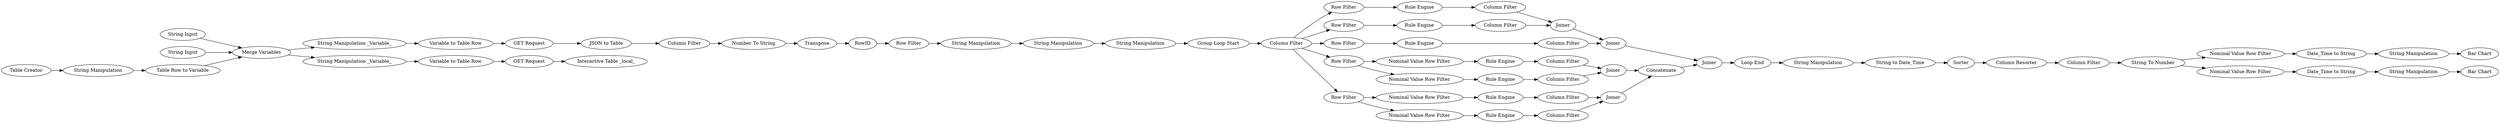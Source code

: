 digraph {
	552 [label="GET Request"]
	554 [label="String Manipulation _Variable_"]
	556 [label="String Input"]
	558 [label="String Input"]
	559 [label="String Manipulation"]
	560 [label="Table Creator"]
	562 [label="GET Request"]
	565 [label="String Manipulation _Variable_"]
	566 [label="Variable to Table Row"]
	567 [label="Variable to Table Row"]
	569 [label="Table Row to Variable"]
	79 [label="JSON to Table"]
	82 [label="Column Filter"]
	83 [label=Transpose]
	84 [label=RowID]
	85 [label="Row Filter"]
	94 [label="String Manipulation"]
	95 [label="String Manipulation"]
	96 [label="String Manipulation"]
	347 [label="Group Loop Start"]
	348 [label="Row Filter"]
	349 [label="Column Filter"]
	350 [label="Rule Engine"]
	351 [label="Row Filter"]
	352 [label="Rule Engine"]
	355 [label="Row Filter"]
	356 [label="Rule Engine"]
	361 [label=Joiner]
	362 [label="Column Filter"]
	363 [label="Column Filter"]
	365 [label="Column Filter"]
	368 [label=Joiner]
	370 [label="Loop End"]
	385 [label="Column Filter"]
	386 [label="Rule Engine"]
	387 [label="Rule Engine"]
	388 [label="Column Filter"]
	389 [label="Nominal Value Row Filter"]
	391 [label="Nominal Value Row Filter"]
	392 [label="Row Filter"]
	393 [label=Joiner]
	394 [label=Joiner]
	395 [label="Column Filter"]
	396 [label="Rule Engine"]
	397 [label="Rule Engine"]
	398 [label="Column Filter"]
	399 [label="Nominal Value Row Filter"]
	400 [label="Nominal Value Row Filter"]
	401 [label=Joiner]
	402 [label="Row Filter"]
	403 [label=Concatenate]
	418 [label="String to Date_Time"]
	419 [label="String Manipulation"]
	420 [label=Sorter]
	422 [label="Number To String"]
	423 [label="Column Resorter"]
	424 [label="Column Filter"]
	425 [label="String To Number"]
	572 [label="Nominal Value Row Filter"]
	573 [label="Merge Variables"]
	574 [label="Interactive Table _local_"]
	576 [label="Date_Time to String"]
	577 [label="Bar Chart"]
	579 [label="String Manipulation"]
	580 [label="Nominal Value Row Filter"]
	581 [label="Date_Time to String"]
	582 [label="String Manipulation"]
	583 [label="Bar Chart"]
	347 -> 349
	348 -> 350
	349 -> 348
	349 -> 351
	349 -> 402
	349 -> 392
	349 -> 355
	350 -> 362
	351 -> 352
	352 -> 363
	355 -> 356
	356 -> 365
	361 -> 368
	362 -> 361
	363 -> 361
	365 -> 368
	368 -> 393
	385 -> 394
	386 -> 385
	387 -> 388
	388 -> 394
	389 -> 387
	391 -> 386
	392 -> 389
	392 -> 391
	393 -> 370
	394 -> 403
	395 -> 401
	396 -> 398
	397 -> 395
	398 -> 401
	399 -> 397
	400 -> 396
	401 -> 403
	402 -> 400
	402 -> 399
	403 -> 393
	79 -> 82
	82 -> 422
	83 -> 84
	84 -> 85
	85 -> 94
	94 -> 95
	95 -> 96
	96 -> 347
	370 -> 419
	418 -> 420
	419 -> 418
	420 -> 423
	422 -> 83
	423 -> 424
	424 -> 425
	552 -> 79
	554 -> 567
	556 -> 573
	558 -> 573
	559 -> 569
	560 -> 559
	562 -> 574
	565 -> 566
	566 -> 562
	567 -> 552
	569 -> 573
	425 -> 572
	425 -> 580
	572 -> 576
	573 -> 565
	573 -> 554
	576 -> 579
	579 -> 577
	580 -> 581
	581 -> 582
	582 -> 583
	rankdir=LR
}
